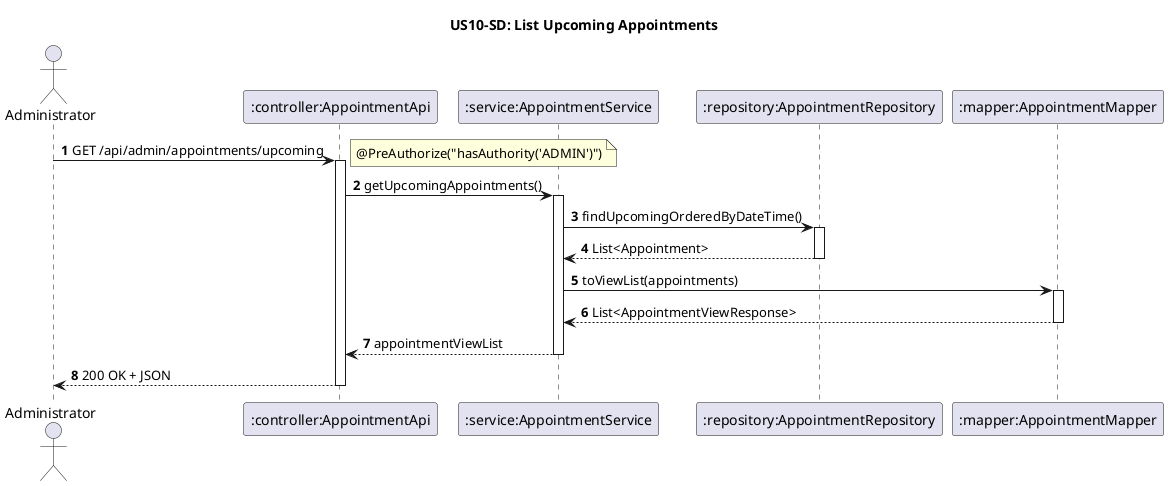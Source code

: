 @startuml
title US10-SD: List Upcoming Appointments

actor "Administrator" as Admin
participant ":controller:AppointmentApi" as AppointmentApi
participant ":service:AppointmentService" as AppointmentService
participant ":repository:AppointmentRepository" as AppointmentRepository
participant ":mapper:AppointmentMapper" as AppointmentMapper

autonumber
autoactivate on

Admin -> AppointmentApi : GET /api/admin/appointments/upcoming
note right: @PreAuthorize("hasAuthority('ADMIN')")

AppointmentApi -> AppointmentService : getUpcomingAppointments()

AppointmentService -> AppointmentRepository : findUpcomingOrderedByDateTime()
AppointmentRepository --> AppointmentService : List<Appointment>

AppointmentService -> AppointmentMapper : toViewList(appointments)
AppointmentMapper --> AppointmentService : List<AppointmentViewResponse>

AppointmentService --> AppointmentApi : appointmentViewList
AppointmentApi --> Admin : 200 OK + JSON

@enduml
